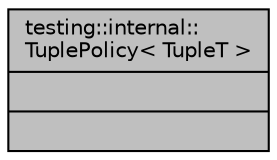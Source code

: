 digraph "testing::internal::TuplePolicy&lt; TupleT &gt;"
{
  edge [fontname="Helvetica",fontsize="10",labelfontname="Helvetica",labelfontsize="10"];
  node [fontname="Helvetica",fontsize="10",shape=record];
  Node1 [label="{testing::internal::\lTuplePolicy\< TupleT \>\n||}",height=0.2,width=0.4,color="black", fillcolor="grey75", style="filled", fontcolor="black"];
}

